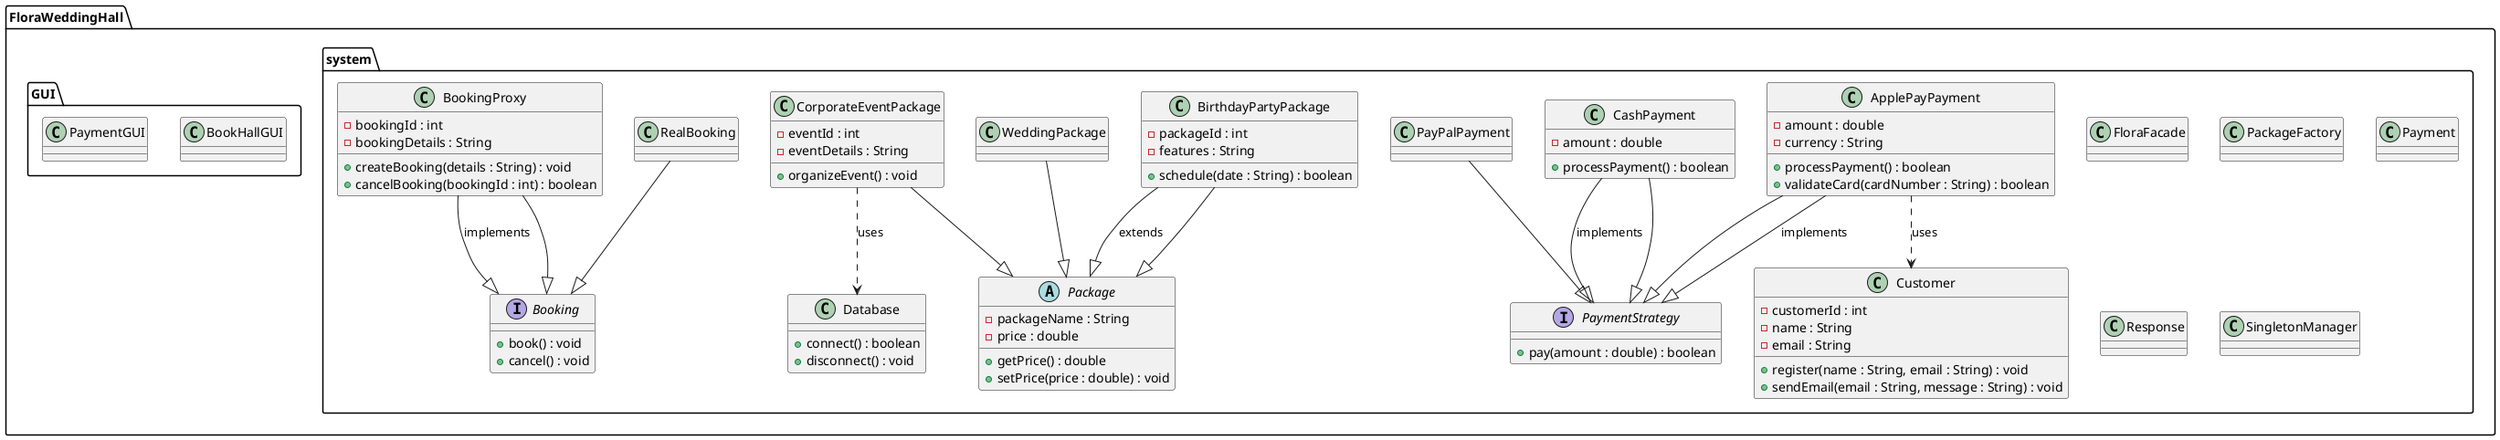 @startuml
abstract class FloraWeddingHall.system.Package
class FloraWeddingHall.GUI.BookHallGUI
class FloraWeddingHall.GUI.PaymentGUI
class FloraWeddingHall.system.ApplePayPayment
class FloraWeddingHall.system.BirthdayPartyPackage
class FloraWeddingHall.system.BookingProxy
class FloraWeddingHall.system.CashPayment
class FloraWeddingHall.system.CorporateEventPackage
class FloraWeddingHall.system.Customer
class FloraWeddingHall.system.Database
class FloraWeddingHall.system.FloraFacade
class FloraWeddingHall.system.PackageFactory
class FloraWeddingHall.system.PayPalPayment
class FloraWeddingHall.system.Payment
class FloraWeddingHall.system.RealBooking
class FloraWeddingHall.system.Response
class FloraWeddingHall.system.SingletonManager
class FloraWeddingHall.system.WeddingPackage
interface FloraWeddingHall.system.Booking
interface FloraWeddingHall.system.PaymentStrategy

FloraWeddingHall.system.ApplePayPayment --|> FloraWeddingHall.system.PaymentStrategy
FloraWeddingHall.system.BirthdayPartyPackage --|> FloraWeddingHall.system.Package
FloraWeddingHall.system.BookingProxy --|> FloraWeddingHall.system.Booking
FloraWeddingHall.system.CashPayment --|> FloraWeddingHall.system.PaymentStrategy
FloraWeddingHall.system.CorporateEventPackage --|> FloraWeddingHall.system.Package
FloraWeddingHall.system.PayPalPayment --|> FloraWeddingHall.system.PaymentStrategy
FloraWeddingHall.system.RealBooking --|> FloraWeddingHall.system.Booking
FloraWeddingHall.system.WeddingPackage --|> FloraWeddingHall.system.Package
' Abstract classes can be represented with the "abstract" keyword
abstract class FloraWeddingHall.system.Package {
    -packageName : String
    -price : double
    +getPrice() : double
    +setPrice(price : double) : void
}

' Regular classes with fields and methods
class FloraWeddingHall.system.ApplePayPayment {
    -amount : double
    -currency : String
    +processPayment() : boolean
    +validateCard(cardNumber : String) : boolean
}

class FloraWeddingHall.system.BirthdayPartyPackage {
    -packageId : int
    -features : String
    +schedule(date : String) : boolean
}

class FloraWeddingHall.system.BookingProxy {
    -bookingId : int
    -bookingDetails : String
    +createBooking(details : String) : void
    +cancelBooking(bookingId : int) : boolean
}

class FloraWeddingHall.system.CashPayment {
    -amount : double
    +processPayment() : boolean
}

class FloraWeddingHall.system.CorporateEventPackage {
    -eventId : int
    -eventDetails : String
    +organizeEvent() : void
}

class FloraWeddingHall.system.Customer {
    -customerId : int
    -name : String
    -email : String
    +register(name : String, email : String) : void
    +sendEmail(email : String, message : String) : void
}

class FloraWeddingHall.system.Database {
    +connect() : boolean
    +disconnect() : void
}

' Interfaces with methods
interface FloraWeddingHall.system.PaymentStrategy {
    +pay(amount : double) : boolean
}

interface FloraWeddingHall.system.Booking {
    +book() : void
    +cancel() : void
}

' Relationships among classes and interfaces
FloraWeddingHall.system.ApplePayPayment --|> FloraWeddingHall.system.PaymentStrategy : implements
FloraWeddingHall.system.CashPayment --|> FloraWeddingHall.system.PaymentStrategy : implements
FloraWeddingHall.system.BookingProxy --|> FloraWeddingHall.system.Booking : implements

FloraWeddingHall.system.ApplePayPayment ..> FloraWeddingHall.system.Customer : uses
FloraWeddingHall.system.CorporateEventPackage ..> FloraWeddingHall.system.Database : uses
FloraWeddingHall.system.BirthdayPartyPackage --|> FloraWeddingHall.system.Package : extends

@enduml